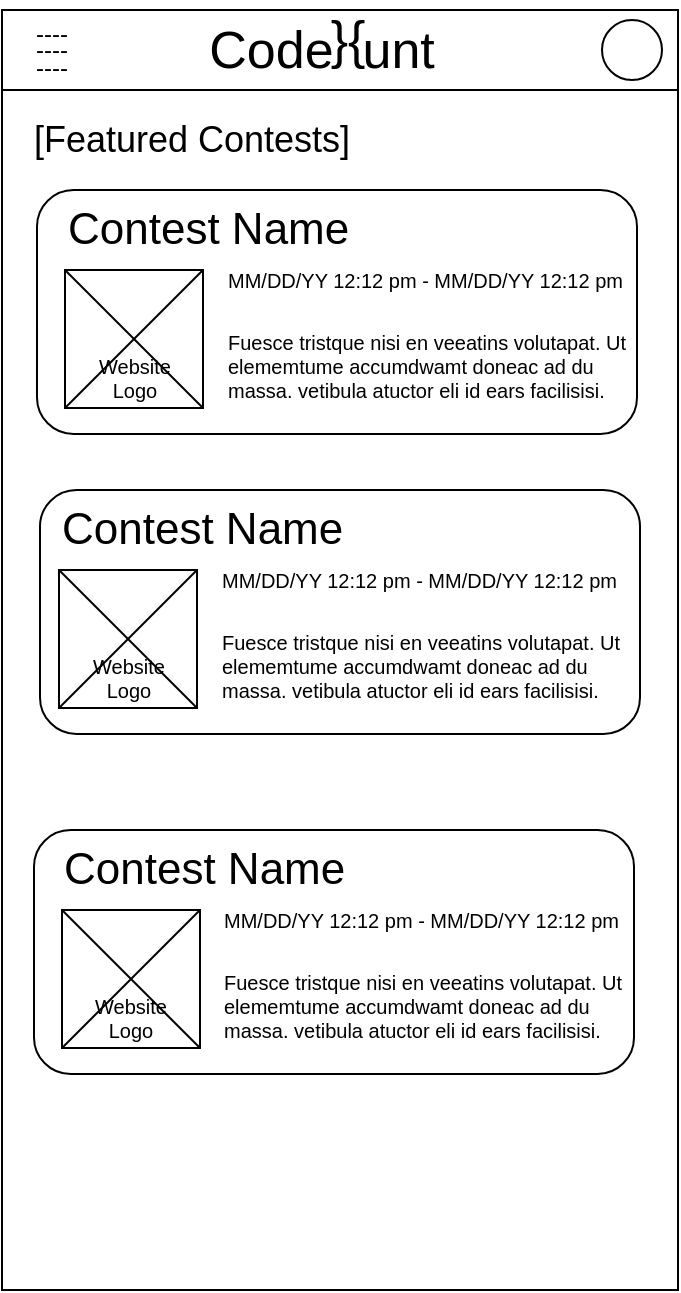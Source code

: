 <mxfile version="15.5.4" type="embed"><diagram name="Page-1" id="f1b7ffb7-ca1e-a977-7cf5-a751b3c06c05"><mxGraphModel dx="732" dy="678" grid="1" gridSize="10" guides="1" tooltips="1" connect="1" arrows="1" fold="1" page="1" pageScale="1" pageWidth="826" pageHeight="1169" background="none" math="0" shadow="0"><root><mxCell id="0"/><mxCell id="1" parent="0"/><mxCell id="LPBPRmF8bYWk3yqDpTqz-63" value="" style="rounded=0;whiteSpace=wrap;html=1;" parent="1" vertex="1"><mxGeometry x="240" y="40" width="338" height="40" as="geometry"/></mxCell><mxCell id="LPBPRmF8bYWk3yqDpTqz-65" value="&lt;p style=&quot;line-height: 0.7&quot;&gt;----&lt;br&gt;----&lt;br&gt;----&lt;/p&gt;" style="text;html=1;strokeColor=none;fillColor=none;align=center;verticalAlign=middle;whiteSpace=wrap;rounded=0;" parent="1" vertex="1"><mxGeometry x="250" y="45" width="30" height="30" as="geometry"/></mxCell><mxCell id="LPBPRmF8bYWk3yqDpTqz-67" value="" style="rounded=0;whiteSpace=wrap;html=1;fontSize=8;" parent="1" vertex="1"><mxGeometry x="240" y="80" width="338" height="600" as="geometry"/></mxCell><mxCell id="6fPDFQSaZicd0g3KIfr8-5" value="" style="ellipse;whiteSpace=wrap;html=1;" parent="1" vertex="1"><mxGeometry x="540" y="45" width="30" height="30" as="geometry"/></mxCell><mxCell id="6fPDFQSaZicd0g3KIfr8-6" value="&lt;font style=&quot;font-size: 18px&quot;&gt;[Featured Contests]&lt;/font&gt;" style="text;html=1;strokeColor=none;fillColor=none;align=center;verticalAlign=middle;whiteSpace=wrap;rounded=0;" parent="1" vertex="1"><mxGeometry x="240" y="90" width="190" height="30" as="geometry"/></mxCell><mxCell id="6fPDFQSaZicd0g3KIfr8-26" value="" style="rounded=1;whiteSpace=wrap;html=1;fontSize=18;" parent="1" vertex="1"><mxGeometry x="256" y="450" width="300" height="122" as="geometry"/></mxCell><mxCell id="6fPDFQSaZicd0g3KIfr8-27" value="&lt;font style=&quot;font-size: 22px;&quot;&gt;Contest Name&lt;/font&gt;" style="text;html=1;strokeColor=none;fillColor=none;align=left;verticalAlign=middle;whiteSpace=wrap;rounded=0;fontSize=22;" parent="1" vertex="1"><mxGeometry x="269" y="455" width="240" height="30" as="geometry"/></mxCell><mxCell id="6fPDFQSaZicd0g3KIfr8-28" value="&lt;font style=&quot;font-size: 10px;&quot;&gt;MM/DD/YY 12:12 pm - MM/DD/YY 12:12 pm&lt;/font&gt;" style="text;html=1;strokeColor=none;fillColor=none;align=left;verticalAlign=middle;whiteSpace=wrap;rounded=0;fontSize=10;" parent="1" vertex="1"><mxGeometry x="349" y="485" width="210" height="20" as="geometry"/></mxCell><mxCell id="6fPDFQSaZicd0g3KIfr8-29" value="Fuesce tristque nisi en veeatins volutapat. Ut elememtume accumdwamt doneac ad du massa. vetibula atuctor eli id ears facilisisi." style="text;strokeColor=none;fillColor=none;align=left;verticalAlign=middle;whiteSpace=wrap;rounded=0;fontSize=10;" parent="1" vertex="1"><mxGeometry x="349" y="515" width="210" height="45" as="geometry"/></mxCell><mxCell id="6fPDFQSaZicd0g3KIfr8-30" value="Website&lt;br&gt;Logo" style="rounded=0;whiteSpace=wrap;html=1;fontFamily=Helvetica;fontSize=10;verticalAlign=bottom;" parent="1" vertex="1"><mxGeometry x="270" y="490" width="69" height="69" as="geometry"/></mxCell><mxCell id="6fPDFQSaZicd0g3KIfr8-31" value="" style="endArrow=none;html=1;rounded=0;fontFamily=Helvetica;fontSize=10;exitX=0;exitY=1;exitDx=0;exitDy=0;entryX=1;entryY=0;entryDx=0;entryDy=0;" parent="1" source="6fPDFQSaZicd0g3KIfr8-30" target="6fPDFQSaZicd0g3KIfr8-30" edge="1"><mxGeometry width="50" height="50" relative="1" as="geometry"><mxPoint x="379" y="575" as="sourcePoint"/><mxPoint x="429" y="525" as="targetPoint"/></mxGeometry></mxCell><mxCell id="6fPDFQSaZicd0g3KIfr8-32" value="" style="endArrow=none;html=1;rounded=0;fontFamily=Helvetica;fontSize=10;exitX=0;exitY=0;exitDx=0;exitDy=0;entryX=1;entryY=1;entryDx=0;entryDy=0;" parent="1" source="6fPDFQSaZicd0g3KIfr8-30" target="6fPDFQSaZicd0g3KIfr8-30" edge="1"><mxGeometry width="50" height="50" relative="1" as="geometry"><mxPoint x="379" y="575" as="sourcePoint"/><mxPoint x="429" y="525" as="targetPoint"/></mxGeometry></mxCell><mxCell id="5" value="" style="rounded=1;whiteSpace=wrap;html=1;fontSize=18;" vertex="1" parent="1"><mxGeometry x="257.5" y="130" width="300" height="122" as="geometry"/></mxCell><mxCell id="6" value="&lt;font style=&quot;font-size: 22px;&quot;&gt;Contest Name&lt;/font&gt;" style="text;html=1;strokeColor=none;fillColor=none;align=left;verticalAlign=middle;whiteSpace=wrap;rounded=0;fontSize=22;" vertex="1" parent="1"><mxGeometry x="270.5" y="135" width="240" height="30" as="geometry"/></mxCell><mxCell id="7" value="&lt;font style=&quot;font-size: 10px;&quot;&gt;MM/DD/YY 12:12 pm - MM/DD/YY 12:12 pm&lt;/font&gt;" style="text;html=1;strokeColor=none;fillColor=none;align=left;verticalAlign=middle;whiteSpace=wrap;rounded=0;fontSize=10;" vertex="1" parent="1"><mxGeometry x="350.5" y="165" width="210" height="20" as="geometry"/></mxCell><mxCell id="8" value="Fuesce tristque nisi en veeatins volutapat. Ut elememtume accumdwamt doneac ad du massa. vetibula atuctor eli id ears facilisisi." style="text;strokeColor=none;fillColor=none;align=left;verticalAlign=middle;whiteSpace=wrap;rounded=0;fontSize=10;" vertex="1" parent="1"><mxGeometry x="350.5" y="195" width="210" height="45" as="geometry"/></mxCell><mxCell id="9" value="Website&lt;br&gt;Logo" style="rounded=0;whiteSpace=wrap;html=1;fontFamily=Helvetica;fontSize=10;verticalAlign=bottom;" vertex="1" parent="1"><mxGeometry x="271.5" y="170" width="69" height="69" as="geometry"/></mxCell><mxCell id="10" value="" style="endArrow=none;html=1;rounded=0;fontFamily=Helvetica;fontSize=10;exitX=0;exitY=1;exitDx=0;exitDy=0;entryX=1;entryY=0;entryDx=0;entryDy=0;" edge="1" parent="1" source="9" target="9"><mxGeometry width="50" height="50" relative="1" as="geometry"><mxPoint x="380.5" y="255" as="sourcePoint"/><mxPoint x="430.5" y="205" as="targetPoint"/></mxGeometry></mxCell><mxCell id="11" value="" style="endArrow=none;html=1;rounded=0;fontFamily=Helvetica;fontSize=10;exitX=0;exitY=0;exitDx=0;exitDy=0;entryX=1;entryY=1;entryDx=0;entryDy=0;" edge="1" parent="1" source="9" target="9"><mxGeometry width="50" height="50" relative="1" as="geometry"><mxPoint x="380.5" y="255" as="sourcePoint"/><mxPoint x="430.5" y="205" as="targetPoint"/></mxGeometry></mxCell><mxCell id="12" value="" style="rounded=1;whiteSpace=wrap;html=1;fontSize=18;" vertex="1" parent="1"><mxGeometry x="259" y="280" width="300" height="122" as="geometry"/></mxCell><mxCell id="13" value="&lt;font style=&quot;font-size: 22px;&quot;&gt;Contest Name&lt;/font&gt;" style="text;html=1;strokeColor=none;fillColor=none;align=left;verticalAlign=middle;whiteSpace=wrap;rounded=0;fontSize=22;" vertex="1" parent="1"><mxGeometry x="267.5" y="285" width="240" height="30" as="geometry"/></mxCell><mxCell id="14" value="&lt;font style=&quot;font-size: 10px;&quot;&gt;MM/DD/YY 12:12 pm - MM/DD/YY 12:12 pm&lt;/font&gt;" style="text;html=1;strokeColor=none;fillColor=none;align=left;verticalAlign=middle;whiteSpace=wrap;rounded=0;fontSize=10;" vertex="1" parent="1"><mxGeometry x="347.5" y="315" width="210" height="20" as="geometry"/></mxCell><mxCell id="15" value="Fuesce tristque nisi en veeatins volutapat. Ut elememtume accumdwamt doneac ad du massa. vetibula atuctor eli id ears facilisisi." style="text;strokeColor=none;fillColor=none;align=left;verticalAlign=middle;whiteSpace=wrap;rounded=0;fontSize=10;" vertex="1" parent="1"><mxGeometry x="347.5" y="345" width="210" height="45" as="geometry"/></mxCell><mxCell id="16" value="Website&lt;br&gt;Logo" style="rounded=0;whiteSpace=wrap;html=1;fontFamily=Helvetica;fontSize=10;verticalAlign=bottom;" vertex="1" parent="1"><mxGeometry x="268.5" y="320" width="69" height="69" as="geometry"/></mxCell><mxCell id="17" value="" style="endArrow=none;html=1;rounded=0;fontFamily=Helvetica;fontSize=10;exitX=0;exitY=1;exitDx=0;exitDy=0;entryX=1;entryY=0;entryDx=0;entryDy=0;" edge="1" parent="1" source="16" target="16"><mxGeometry width="50" height="50" relative="1" as="geometry"><mxPoint x="377.5" y="405" as="sourcePoint"/><mxPoint x="427.5" y="355" as="targetPoint"/></mxGeometry></mxCell><mxCell id="18" value="" style="endArrow=none;html=1;rounded=0;fontFamily=Helvetica;fontSize=10;exitX=0;exitY=0;exitDx=0;exitDy=0;entryX=1;entryY=1;entryDx=0;entryDy=0;" edge="1" parent="1" source="16" target="16"><mxGeometry width="50" height="50" relative="1" as="geometry"><mxPoint x="377.5" y="405" as="sourcePoint"/><mxPoint x="427.5" y="355" as="targetPoint"/></mxGeometry></mxCell><mxCell id="19" value="Code&amp;nbsp; unt" style="text;html=1;strokeColor=none;fillColor=none;align=center;verticalAlign=middle;whiteSpace=wrap;rounded=0;fontSize=26;" vertex="1" parent="1"><mxGeometry x="320" y="45" width="160" height="30" as="geometry"/></mxCell><mxCell id="20" value="}{" style="text;html=1;strokeColor=none;fillColor=none;align=center;verticalAlign=middle;whiteSpace=wrap;rounded=0;fontSize=26;" vertex="1" parent="1"><mxGeometry x="383" y="40" width="60" height="30" as="geometry"/></mxCell></root></mxGraphModel></diagram></mxfile>